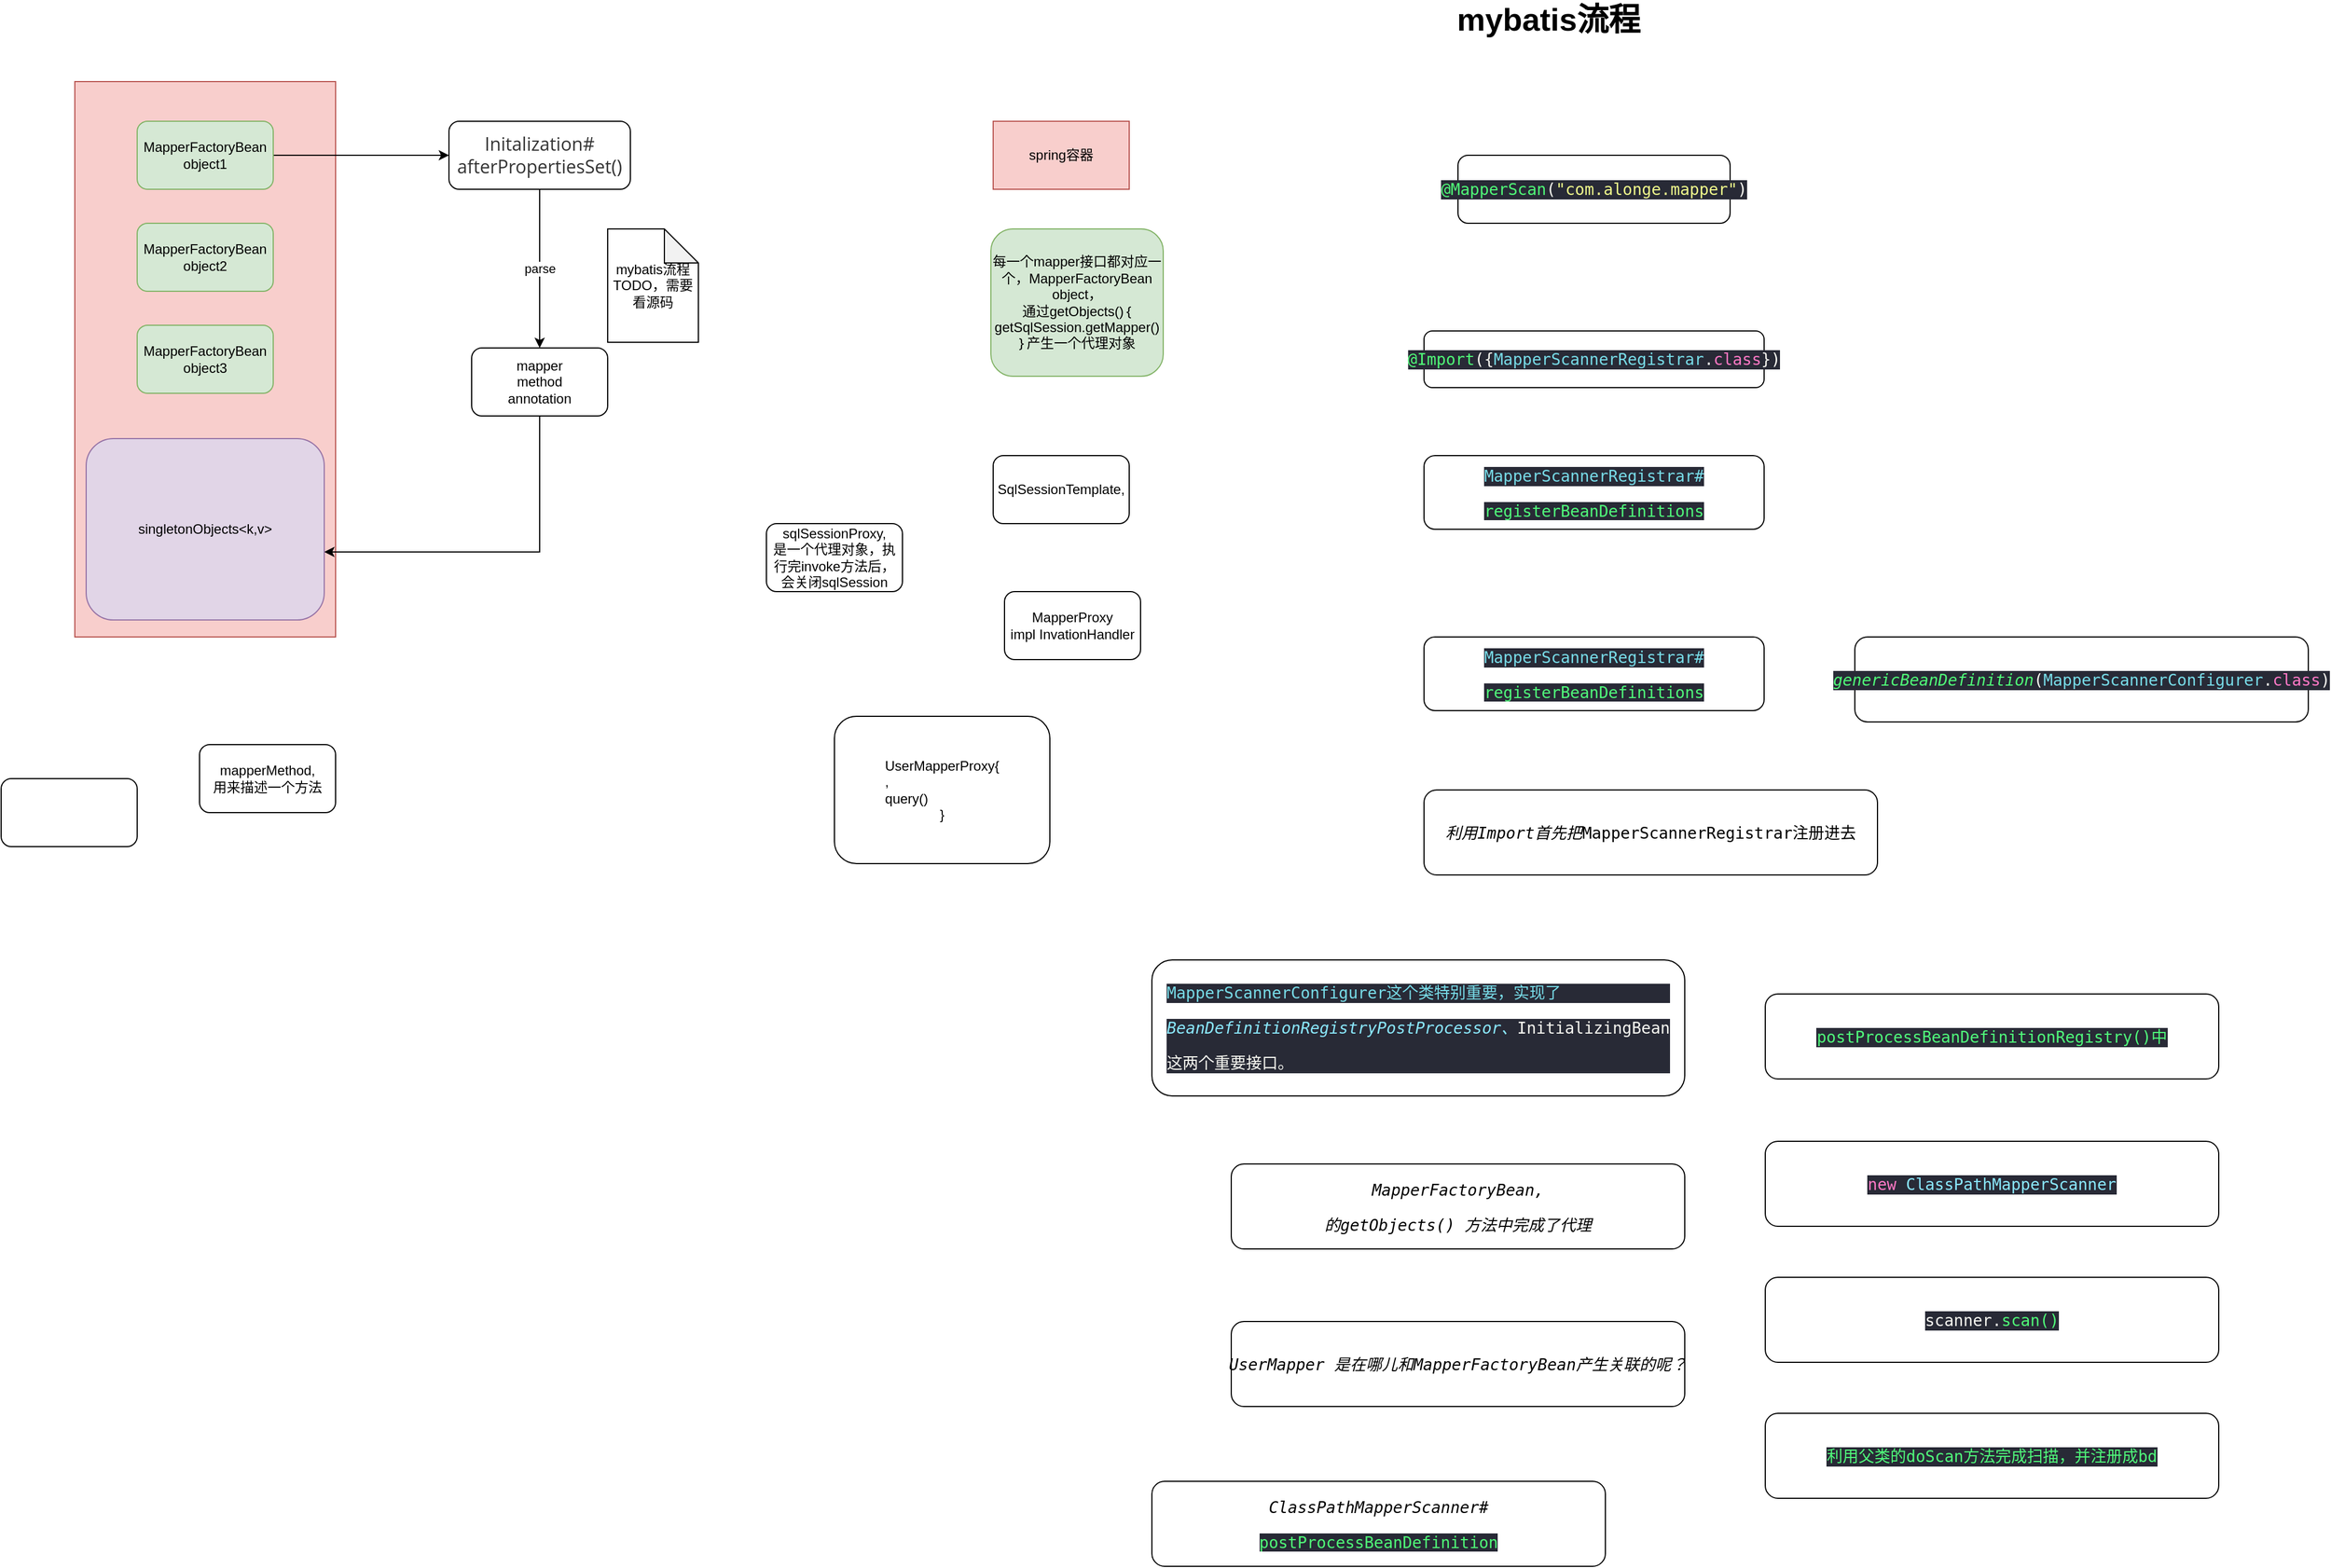 <mxfile version="14.0.1" type="github">
  <diagram id="i4KYgiebfwat7C1hVrY_" name="第 1 页">
    <mxGraphModel dx="1356" dy="676" grid="1" gridSize="10" guides="1" tooltips="1" connect="1" arrows="1" fold="1" page="1" pageScale="1" pageWidth="827" pageHeight="1169" math="0" shadow="0">
      <root>
        <mxCell id="0" />
        <mxCell id="1" parent="0" />
        <mxCell id="KpY1hoOAe1zwFHPsv5PR-1" value="" style="rounded=0;whiteSpace=wrap;html=1;fillColor=#f8cecc;strokeColor=#b85450;" parent="1" vertex="1">
          <mxGeometry x="100" y="75" width="230" height="490" as="geometry" />
        </mxCell>
        <mxCell id="sIb3lXgmJXXaX1wp9RCB-4" style="edgeStyle=orthogonalEdgeStyle;rounded=0;orthogonalLoop=1;jettySize=auto;html=1;" parent="1" source="KpY1hoOAe1zwFHPsv5PR-3" target="sIb3lXgmJXXaX1wp9RCB-2" edge="1">
          <mxGeometry relative="1" as="geometry" />
        </mxCell>
        <mxCell id="KpY1hoOAe1zwFHPsv5PR-3" value="MapperFactoryBean&lt;br&gt;object1" style="rounded=1;whiteSpace=wrap;html=1;fillColor=#d5e8d4;strokeColor=#82b366;" parent="1" vertex="1">
          <mxGeometry x="155" y="110" width="120" height="60" as="geometry" />
        </mxCell>
        <mxCell id="KpY1hoOAe1zwFHPsv5PR-4" value="MapperFactoryBean&lt;br&gt;object2" style="rounded=1;whiteSpace=wrap;html=1;fillColor=#d5e8d4;strokeColor=#82b366;" parent="1" vertex="1">
          <mxGeometry x="155" y="200" width="120" height="60" as="geometry" />
        </mxCell>
        <mxCell id="KpY1hoOAe1zwFHPsv5PR-5" value="MapperFactoryBean&lt;br&gt;object3" style="rounded=1;whiteSpace=wrap;html=1;fillColor=#d5e8d4;strokeColor=#82b366;" parent="1" vertex="1">
          <mxGeometry x="155" y="290" width="120" height="60" as="geometry" />
        </mxCell>
        <mxCell id="KpY1hoOAe1zwFHPsv5PR-8" value="spring容器" style="rounded=0;whiteSpace=wrap;html=1;fillColor=#f8cecc;strokeColor=#b85450;" parent="1" vertex="1">
          <mxGeometry x="910" y="110" width="120" height="60" as="geometry" />
        </mxCell>
        <mxCell id="KpY1hoOAe1zwFHPsv5PR-9" value="每一个mapper接口都对应一个，MapperFactoryBean&lt;br&gt;object，&lt;br&gt;通过getObjects()｛&lt;br&gt;getSqlSession.getMapper()&lt;br&gt;｝产生一个代理对象" style="rounded=1;whiteSpace=wrap;html=1;fillColor=#d5e8d4;strokeColor=#82b366;" parent="1" vertex="1">
          <mxGeometry x="908" y="205" width="152" height="130" as="geometry" />
        </mxCell>
        <mxCell id="KpY1hoOAe1zwFHPsv5PR-10" value="SqlSessionTemplate,&lt;br&gt;" style="rounded=1;whiteSpace=wrap;html=1;" parent="1" vertex="1">
          <mxGeometry x="910" y="405" width="120" height="60" as="geometry" />
        </mxCell>
        <mxCell id="KpY1hoOAe1zwFHPsv5PR-11" value="MapperProxy&lt;br&gt;impl InvationHandler" style="rounded=1;whiteSpace=wrap;html=1;" parent="1" vertex="1">
          <mxGeometry x="920" y="525" width="120" height="60" as="geometry" />
        </mxCell>
        <mxCell id="KpY1hoOAe1zwFHPsv5PR-12" value="UserMapperProxy{&lt;br&gt;&lt;div style=&quot;text-align: left&quot;&gt;&lt;span&gt;,&lt;/span&gt;&lt;/div&gt;&lt;div style=&quot;text-align: left&quot;&gt;&lt;span&gt;query()&lt;/span&gt;&lt;/div&gt;}" style="rounded=1;whiteSpace=wrap;html=1;" parent="1" vertex="1">
          <mxGeometry x="770" y="635" width="190" height="130" as="geometry" />
        </mxCell>
        <mxCell id="KpY1hoOAe1zwFHPsv5PR-13" value="mapperMethod,&lt;br&gt;用来描述一个方法" style="rounded=1;whiteSpace=wrap;html=1;" parent="1" vertex="1">
          <mxGeometry x="210" y="660" width="120" height="60" as="geometry" />
        </mxCell>
        <mxCell id="KpY1hoOAe1zwFHPsv5PR-14" value="sqlSessionProxy,&lt;br&gt;是一个代理对象，执行完invoke方法后，会关闭sqlSession" style="rounded=1;whiteSpace=wrap;html=1;" parent="1" vertex="1">
          <mxGeometry x="710" y="465" width="120" height="60" as="geometry" />
        </mxCell>
        <mxCell id="KpY1hoOAe1zwFHPsv5PR-15" value="" style="rounded=1;whiteSpace=wrap;html=1;" parent="1" vertex="1">
          <mxGeometry x="35" y="690" width="120" height="60" as="geometry" />
        </mxCell>
        <mxCell id="sIb3lXgmJXXaX1wp9RCB-5" value="parse" style="edgeStyle=orthogonalEdgeStyle;rounded=0;orthogonalLoop=1;jettySize=auto;html=1;" parent="1" source="sIb3lXgmJXXaX1wp9RCB-2" target="sIb3lXgmJXXaX1wp9RCB-3" edge="1">
          <mxGeometry relative="1" as="geometry" />
        </mxCell>
        <mxCell id="sIb3lXgmJXXaX1wp9RCB-2" value="&lt;span style=&quot;background-color: rgb(255 , 255 , 255)&quot;&gt;&lt;font color=&quot;#333333&quot; face=&quot;open sans, clear sans, helvetica neue, helvetica, arial, sans-serif&quot;&gt;&lt;span style=&quot;font-size: 16px&quot;&gt;Initalization#&lt;/span&gt;&lt;/font&gt;&lt;br&gt;&lt;font color=&quot;#333333&quot; face=&quot;open sans, clear sans, helvetica neue, helvetica, arial, sans-serif&quot;&gt;&lt;span style=&quot;font-size: 16px&quot;&gt;afterPropertiesSet()&lt;/span&gt;&lt;/font&gt;&lt;br&gt;&lt;/span&gt;" style="rounded=1;whiteSpace=wrap;html=1;" parent="1" vertex="1">
          <mxGeometry x="430" y="110" width="160" height="60" as="geometry" />
        </mxCell>
        <mxCell id="sIb3lXgmJXXaX1wp9RCB-7" style="edgeStyle=orthogonalEdgeStyle;rounded=0;orthogonalLoop=1;jettySize=auto;html=1;entryX=1;entryY=0.625;entryDx=0;entryDy=0;entryPerimeter=0;" parent="1" source="sIb3lXgmJXXaX1wp9RCB-3" target="sIb3lXgmJXXaX1wp9RCB-6" edge="1">
          <mxGeometry relative="1" as="geometry">
            <Array as="points">
              <mxPoint x="510" y="490" />
            </Array>
          </mxGeometry>
        </mxCell>
        <mxCell id="sIb3lXgmJXXaX1wp9RCB-3" value="mapper&lt;br&gt;method&lt;br&gt;annotation" style="rounded=1;whiteSpace=wrap;html=1;" parent="1" vertex="1">
          <mxGeometry x="450" y="310" width="120" height="60" as="geometry" />
        </mxCell>
        <mxCell id="sIb3lXgmJXXaX1wp9RCB-6" value="singletonObjects&amp;lt;k,v&amp;gt;" style="rounded=1;whiteSpace=wrap;html=1;fillColor=#e1d5e7;strokeColor=#9673a6;" parent="1" vertex="1">
          <mxGeometry x="110" y="390" width="210" height="160" as="geometry" />
        </mxCell>
        <mxCell id="sIb3lXgmJXXaX1wp9RCB-8" value="mybatis流程TODO，需要看源码" style="shape=note;whiteSpace=wrap;html=1;backgroundOutline=1;darkOpacity=0.05;" parent="1" vertex="1">
          <mxGeometry x="570" y="205" width="80" height="100" as="geometry" />
        </mxCell>
        <mxCell id="sIb3lXgmJXXaX1wp9RCB-9" value="&lt;pre style=&quot;background-color: #282a36 ; color: #f8f8f2 ; font-family: &amp;quot;jetbrains mono&amp;quot; , monospace ; font-size: 10.5pt&quot;&gt;&lt;span style=&quot;color: #50fa78&quot;&gt;@MapperScan&lt;/span&gt;(&lt;span style=&quot;color: #f1fa8c&quot;&gt;&quot;com.alonge.mapper&quot;&lt;/span&gt;)&lt;/pre&gt;" style="rounded=1;whiteSpace=wrap;html=1;" parent="1" vertex="1">
          <mxGeometry x="1320" y="140" width="240" height="60" as="geometry" />
        </mxCell>
        <mxCell id="sIb3lXgmJXXaX1wp9RCB-10" value="&lt;b&gt;&lt;font style=&quot;font-size: 28px&quot;&gt;mybatis流程&lt;/font&gt;&lt;/b&gt;" style="text;html=1;strokeColor=none;fillColor=none;align=center;verticalAlign=middle;whiteSpace=wrap;rounded=0;" parent="1" vertex="1">
          <mxGeometry x="1260" y="10" width="280" height="20" as="geometry" />
        </mxCell>
        <mxCell id="sIb3lXgmJXXaX1wp9RCB-11" value="&lt;pre style=&quot;background-color: #282a36 ; color: #f8f8f2 ; font-family: &amp;#34;jetbrains mono&amp;#34; , monospace ; font-size: 10.5pt&quot;&gt;&lt;span style=&quot;color: #50fa78&quot;&gt;@Import&lt;/span&gt;({&lt;span style=&quot;color: #78dce8&quot;&gt;MapperScannerRegistrar&lt;/span&gt;.&lt;span style=&quot;color: #ff79c6&quot;&gt;class&lt;/span&gt;})&lt;/pre&gt;" style="rounded=1;whiteSpace=wrap;html=1;" parent="1" vertex="1">
          <mxGeometry x="1290" y="295" width="300" height="50" as="geometry" />
        </mxCell>
        <mxCell id="sIb3lXgmJXXaX1wp9RCB-13" value="&lt;pre style=&quot;background-color: #282a36 ; color: #f8f8f2 ; font-family: &amp;#34;jetbrains mono&amp;#34; , monospace ; font-size: 10.5pt&quot;&gt;&lt;span style=&quot;color: #78dce8&quot;&gt;MapperScannerRegistrar#&lt;/span&gt;&lt;/pre&gt;&lt;pre style=&quot;background-color: #282a36 ; color: #f8f8f2 ; font-family: &amp;#34;jetbrains mono&amp;#34; , monospace ; font-size: 10.5pt&quot;&gt;&lt;pre style=&quot;font-family: &amp;#34;jetbrains mono&amp;#34; , monospace ; font-size: 10.5pt&quot;&gt;&lt;span style=&quot;color: #50fa7b&quot;&gt;registerBeanDefinitions&lt;/span&gt;&lt;/pre&gt;&lt;/pre&gt;" style="rounded=1;whiteSpace=wrap;html=1;" parent="1" vertex="1">
          <mxGeometry x="1290" y="405" width="300" height="65" as="geometry" />
        </mxCell>
        <mxCell id="sIb3lXgmJXXaX1wp9RCB-14" value="&lt;pre style=&quot;background-color: #282a36 ; color: #f8f8f2 ; font-family: &amp;#34;jetbrains mono&amp;#34; , monospace ; font-size: 10.5pt&quot;&gt;&lt;span style=&quot;color: #78dce8&quot;&gt;MapperScannerRegistrar#&lt;/span&gt;&lt;/pre&gt;&lt;pre style=&quot;background-color: #282a36 ; color: #f8f8f2 ; font-family: &amp;#34;jetbrains mono&amp;#34; , monospace ; font-size: 10.5pt&quot;&gt;&lt;pre style=&quot;font-family: &amp;#34;jetbrains mono&amp;#34; , monospace ; font-size: 10.5pt&quot;&gt;&lt;span style=&quot;color: #50fa7b&quot;&gt;registerBeanDefinitions&lt;/span&gt;&lt;/pre&gt;&lt;/pre&gt;" style="rounded=1;whiteSpace=wrap;html=1;" parent="1" vertex="1">
          <mxGeometry x="1290" y="565" width="300" height="65" as="geometry" />
        </mxCell>
        <mxCell id="sIb3lXgmJXXaX1wp9RCB-15" value="&lt;pre style=&quot;background-color: #282a36 ; color: #f8f8f2 ; font-family: &amp;#34;jetbrains mono&amp;#34; , monospace ; font-size: 10.5pt&quot;&gt;&lt;pre style=&quot;font-family: &amp;#34;jetbrains mono&amp;#34; , monospace ; font-size: 10.5pt&quot;&gt;&lt;pre style=&quot;font-family: &amp;#34;jetbrains mono&amp;#34; , monospace ; font-size: 10.5pt&quot;&gt;&lt;span style=&quot;color: #50fa78 ; font-style: italic&quot;&gt;genericBeanDefinition&lt;/span&gt;(&lt;span style=&quot;color: #78dce8&quot;&gt;MapperScannerConfigurer&lt;/span&gt;.&lt;span style=&quot;color: #ff79c6&quot;&gt;class&lt;/span&gt;)&lt;/pre&gt;&lt;/pre&gt;&lt;/pre&gt;" style="rounded=1;whiteSpace=wrap;html=1;" parent="1" vertex="1">
          <mxGeometry x="1670" y="565" width="400" height="75" as="geometry" />
        </mxCell>
        <mxCell id="sIb3lXgmJXXaX1wp9RCB-16" value="&lt;pre style=&quot;font-size: 10.5pt ; font-family: &amp;#34;jetbrains mono&amp;#34; , monospace&quot;&gt;&lt;pre style=&quot;font-family: &amp;#34;jetbrains mono&amp;#34; , monospace ; font-size: 10.5pt&quot;&gt;&lt;pre style=&quot;font-family: &amp;#34;jetbrains mono&amp;#34; , monospace ; font-size: 10.5pt&quot;&gt;&lt;i&gt;利用Import首先把&lt;/i&gt;MapperScannerRegistrar注册进去&lt;/pre&gt;&lt;/pre&gt;&lt;/pre&gt;" style="rounded=1;whiteSpace=wrap;html=1;" parent="1" vertex="1">
          <mxGeometry x="1290" y="700" width="400" height="75" as="geometry" />
        </mxCell>
        <mxCell id="06g8zPCFTcqzL4ExOGdd-2" value="&lt;pre style=&quot;font-size: 10.5pt ; font-family: &amp;#34;jetbrains mono&amp;#34; , monospace&quot;&gt;&lt;pre style=&quot;font-family: &amp;#34;jetbrains mono&amp;#34; , monospace ; font-size: 10.5pt&quot;&gt;&lt;pre style=&quot;font-family: &amp;#34;jetbrains mono&amp;#34; , monospace ; font-size: 10.5pt&quot;&gt;&lt;pre style=&quot;text-align: left ; background-color: rgb(40 , 42 , 54) ; color: rgb(248 , 248 , 242) ; font-family: &amp;#34;jetbrains mono&amp;#34; , monospace ; font-size: 10.5pt&quot;&gt;&lt;span style=&quot;color: rgb(120 , 220 , 232)&quot;&gt;MapperScannerConfigurer这个类特别重要，实现了&lt;/span&gt;&lt;/pre&gt;&lt;pre style=&quot;text-align: left ; background-color: rgb(40 , 42 , 54) ; color: rgb(248 , 248 , 242) ; font-family: &amp;#34;jetbrains mono&amp;#34; , monospace ; font-size: 10.5pt&quot;&gt;&lt;pre style=&quot;font-family: &amp;#34;jetbrains mono&amp;#34; , monospace ; font-size: 10.5pt&quot;&gt;&lt;span style=&quot;color: #8be9fd ; font-style: italic&quot;&gt;BeanDefinitionRegistryPostProcessor、&lt;/span&gt;InitializingBean&lt;/pre&gt;&lt;pre style=&quot;font-family: &amp;#34;jetbrains mono&amp;#34; , monospace ; font-size: 10.5pt&quot;&gt;这两个重要接口。&lt;/pre&gt;&lt;/pre&gt;&lt;/pre&gt;&lt;/pre&gt;&lt;/pre&gt;" style="rounded=1;whiteSpace=wrap;html=1;" vertex="1" parent="1">
          <mxGeometry x="1050" y="850" width="470" height="120" as="geometry" />
        </mxCell>
        <mxCell id="06g8zPCFTcqzL4ExOGdd-3" value="&lt;pre style=&quot;background-color: #282a36 ; color: #f8f8f2 ; font-family: &amp;#34;jetbrains mono&amp;#34; , monospace ; font-size: 10.5pt&quot;&gt;&lt;span style=&quot;color: #50fa7b&quot;&gt;postProcessBeanDefinitionRegistry()中&lt;/span&gt;&lt;/pre&gt;" style="rounded=1;whiteSpace=wrap;html=1;" vertex="1" parent="1">
          <mxGeometry x="1591" y="880" width="400" height="75" as="geometry" />
        </mxCell>
        <mxCell id="06g8zPCFTcqzL4ExOGdd-5" value="&lt;pre style=&quot;font-size: 10.5pt ; font-family: &amp;#34;jetbrains mono&amp;#34; , monospace&quot;&gt;&lt;pre style=&quot;font-family: &amp;#34;jetbrains mono&amp;#34; , monospace ; font-size: 10.5pt&quot;&gt;&lt;pre style=&quot;font-family: &amp;#34;jetbrains mono&amp;#34; , monospace ; font-size: 10.5pt&quot;&gt;&lt;pre style=&quot;background-color: #282a36 ; color: #f8f8f2 ; font-family: &amp;#34;jetbrains mono&amp;#34; , monospace ; font-size: 10.5pt&quot;&gt;&lt;span style=&quot;color: #ff79c6&quot;&gt;new &lt;/span&gt;&lt;span style=&quot;color: #8be9fd&quot;&gt;ClassPathMapperScanner&lt;/span&gt;&lt;/pre&gt;&lt;/pre&gt;&lt;/pre&gt;&lt;/pre&gt;" style="rounded=1;whiteSpace=wrap;html=1;" vertex="1" parent="1">
          <mxGeometry x="1591" y="1010" width="400" height="75" as="geometry" />
        </mxCell>
        <mxCell id="06g8zPCFTcqzL4ExOGdd-6" value="&lt;pre style=&quot;font-size: 10.5pt ; font-family: &amp;#34;jetbrains mono&amp;#34; , monospace&quot;&gt;&lt;pre style=&quot;font-family: &amp;#34;jetbrains mono&amp;#34; , monospace ; font-size: 10.5pt&quot;&gt;&lt;pre style=&quot;font-family: &amp;#34;jetbrains mono&amp;#34; , monospace ; font-size: 10.5pt&quot;&gt;&lt;pre style=&quot;background-color: #282a36 ; color: #f8f8f2 ; font-family: &amp;#34;jetbrains mono&amp;#34; , monospace ; font-size: 10.5pt&quot;&gt;&lt;pre style=&quot;font-family: &amp;#34;jetbrains mono&amp;#34; , monospace ; font-size: 10.5pt&quot;&gt;scanner.&lt;span style=&quot;color: #50fa78&quot;&gt;scan()&lt;/span&gt;&lt;/pre&gt;&lt;/pre&gt;&lt;/pre&gt;&lt;/pre&gt;&lt;/pre&gt;" style="rounded=1;whiteSpace=wrap;html=1;" vertex="1" parent="1">
          <mxGeometry x="1591" y="1130" width="400" height="75" as="geometry" />
        </mxCell>
        <mxCell id="06g8zPCFTcqzL4ExOGdd-7" value="&lt;pre style=&quot;background-color: #282a36 ; color: #f8f8f2 ; font-family: &amp;#34;jetbrains mono&amp;#34; , monospace ; font-size: 10.5pt&quot;&gt;&lt;span style=&quot;color: #50fa7b&quot;&gt;利用父类的doScan方法完成扫描，并注册成bd&lt;/span&gt;&lt;/pre&gt;" style="rounded=1;whiteSpace=wrap;html=1;" vertex="1" parent="1">
          <mxGeometry x="1591" y="1250" width="400" height="75" as="geometry" />
        </mxCell>
        <mxCell id="06g8zPCFTcqzL4ExOGdd-8" value="&lt;pre style=&quot;font-size: 10.5pt ; font-family: &amp;#34;jetbrains mono&amp;#34; , monospace&quot;&gt;&lt;pre style=&quot;font-family: &amp;#34;jetbrains mono&amp;#34; , monospace ; font-size: 10.5pt&quot;&gt;&lt;pre style=&quot;font-family: &amp;#34;jetbrains mono&amp;#34; , monospace ; font-size: 10.5pt&quot;&gt;&lt;i&gt;MapperFactoryBean,&lt;/i&gt;&lt;/pre&gt;&lt;pre style=&quot;font-family: &amp;#34;jetbrains mono&amp;#34; , monospace ; font-size: 10.5pt&quot;&gt;&lt;i&gt;的getObjects() 方法中完成了代理&lt;/i&gt;&lt;/pre&gt;&lt;/pre&gt;&lt;/pre&gt;" style="rounded=1;whiteSpace=wrap;html=1;" vertex="1" parent="1">
          <mxGeometry x="1120" y="1030" width="400" height="75" as="geometry" />
        </mxCell>
        <mxCell id="06g8zPCFTcqzL4ExOGdd-9" value="&lt;pre style=&quot;font-size: 10.5pt ; font-family: &amp;#34;jetbrains mono&amp;#34; , monospace&quot;&gt;&lt;pre style=&quot;font-family: &amp;#34;jetbrains mono&amp;#34; , monospace ; font-size: 10.5pt&quot;&gt;&lt;pre style=&quot;font-family: &amp;#34;jetbrains mono&amp;#34; , monospace ; font-size: 10.5pt&quot;&gt;&lt;i&gt;UserMapper 是在哪儿和MapperFactoryBean产生关联的呢？&lt;/i&gt;&lt;/pre&gt;&lt;/pre&gt;&lt;/pre&gt;" style="rounded=1;whiteSpace=wrap;html=1;" vertex="1" parent="1">
          <mxGeometry x="1120" y="1169" width="400" height="75" as="geometry" />
        </mxCell>
        <mxCell id="06g8zPCFTcqzL4ExOGdd-10" value="&lt;pre style=&quot;font-size: 10.5pt ; font-family: &amp;#34;jetbrains mono&amp;#34; , monospace&quot;&gt;&lt;pre style=&quot;font-family: &amp;#34;jetbrains mono&amp;#34; , monospace ; font-size: 10.5pt&quot;&gt;&lt;pre style=&quot;font-family: &amp;#34;jetbrains mono&amp;#34; , monospace ; font-size: 10.5pt&quot;&gt;&lt;i&gt;ClassPathMapperScanner#&lt;/i&gt;&lt;/pre&gt;&lt;pre style=&quot;font-family: &amp;#34;jetbrains mono&amp;#34; , monospace ; font-size: 10.5pt&quot;&gt;&lt;pre style=&quot;background-color: #282a36 ; color: #f8f8f2 ; font-family: &amp;#34;jetbrains mono&amp;#34; , monospace ; font-size: 10.5pt&quot;&gt;&lt;span style=&quot;color: #50fa78&quot;&gt;postProcessBeanDefinition&lt;/span&gt;&lt;/pre&gt;&lt;/pre&gt;&lt;/pre&gt;&lt;/pre&gt;" style="rounded=1;whiteSpace=wrap;html=1;" vertex="1" parent="1">
          <mxGeometry x="1050" y="1310" width="400" height="75" as="geometry" />
        </mxCell>
      </root>
    </mxGraphModel>
  </diagram>
</mxfile>
